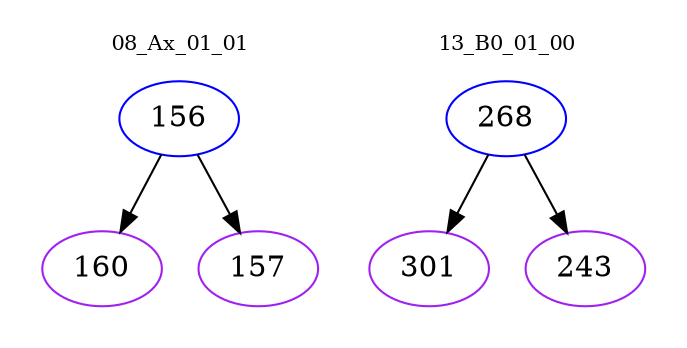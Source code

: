 digraph{
subgraph cluster_0 {
color = white
label = "08_Ax_01_01";
fontsize=10;
T0_156 [label="156", color="blue"]
T0_156 -> T0_160 [color="black"]
T0_160 [label="160", color="purple"]
T0_156 -> T0_157 [color="black"]
T0_157 [label="157", color="purple"]
}
subgraph cluster_1 {
color = white
label = "13_B0_01_00";
fontsize=10;
T1_268 [label="268", color="blue"]
T1_268 -> T1_301 [color="black"]
T1_301 [label="301", color="purple"]
T1_268 -> T1_243 [color="black"]
T1_243 [label="243", color="purple"]
}
}
